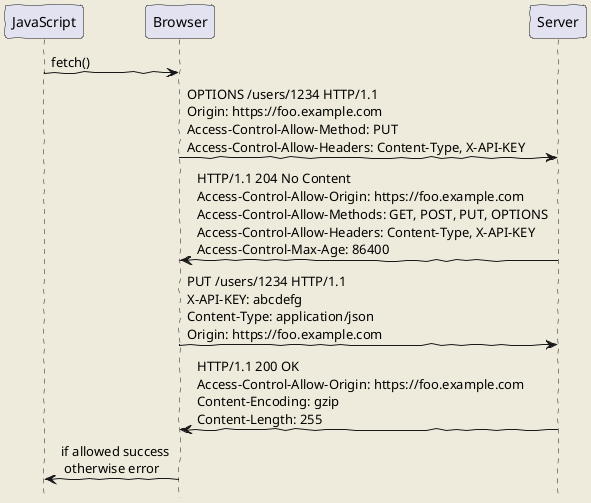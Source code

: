 @startuml

hide footbox
skinparam backgroundColor #EEEBDC
skinparam handwritten true

JavaScript -> Browser: fetch()

Browser -> Server: OPTIONS /users/1234 HTTP/1.1 \nOrigin: https://foo.example.com \nAccess-Control-Allow-Method: PUT \nAccess-Control-Allow-Headers: Content-Type, X-API-KEY

Server -> Browser: HTTP/1.1 204 No Content \nAccess-Control-Allow-Origin: https://foo.example.com \nAccess-Control-Allow-Methods: GET, POST, PUT, OPTIONS \nAccess-Control-Allow-Headers: Content-Type, X-API-KEY \nAccess-Control-Max-Age: 86400

Browser -> Server: PUT /users/1234 HTTP/1.1 \nX-API-KEY: abcdefg \nContent-Type: application/json \nOrigin: https://foo.example.com

Server -> Browser: HTTP/1.1 200 OK \nAccess-Control-Allow-Origin: https://foo.example.com \nContent-Encoding: gzip \nContent-Length: 255

Browser -> JavaScript: if allowed success \n otherwise error

@enduml
